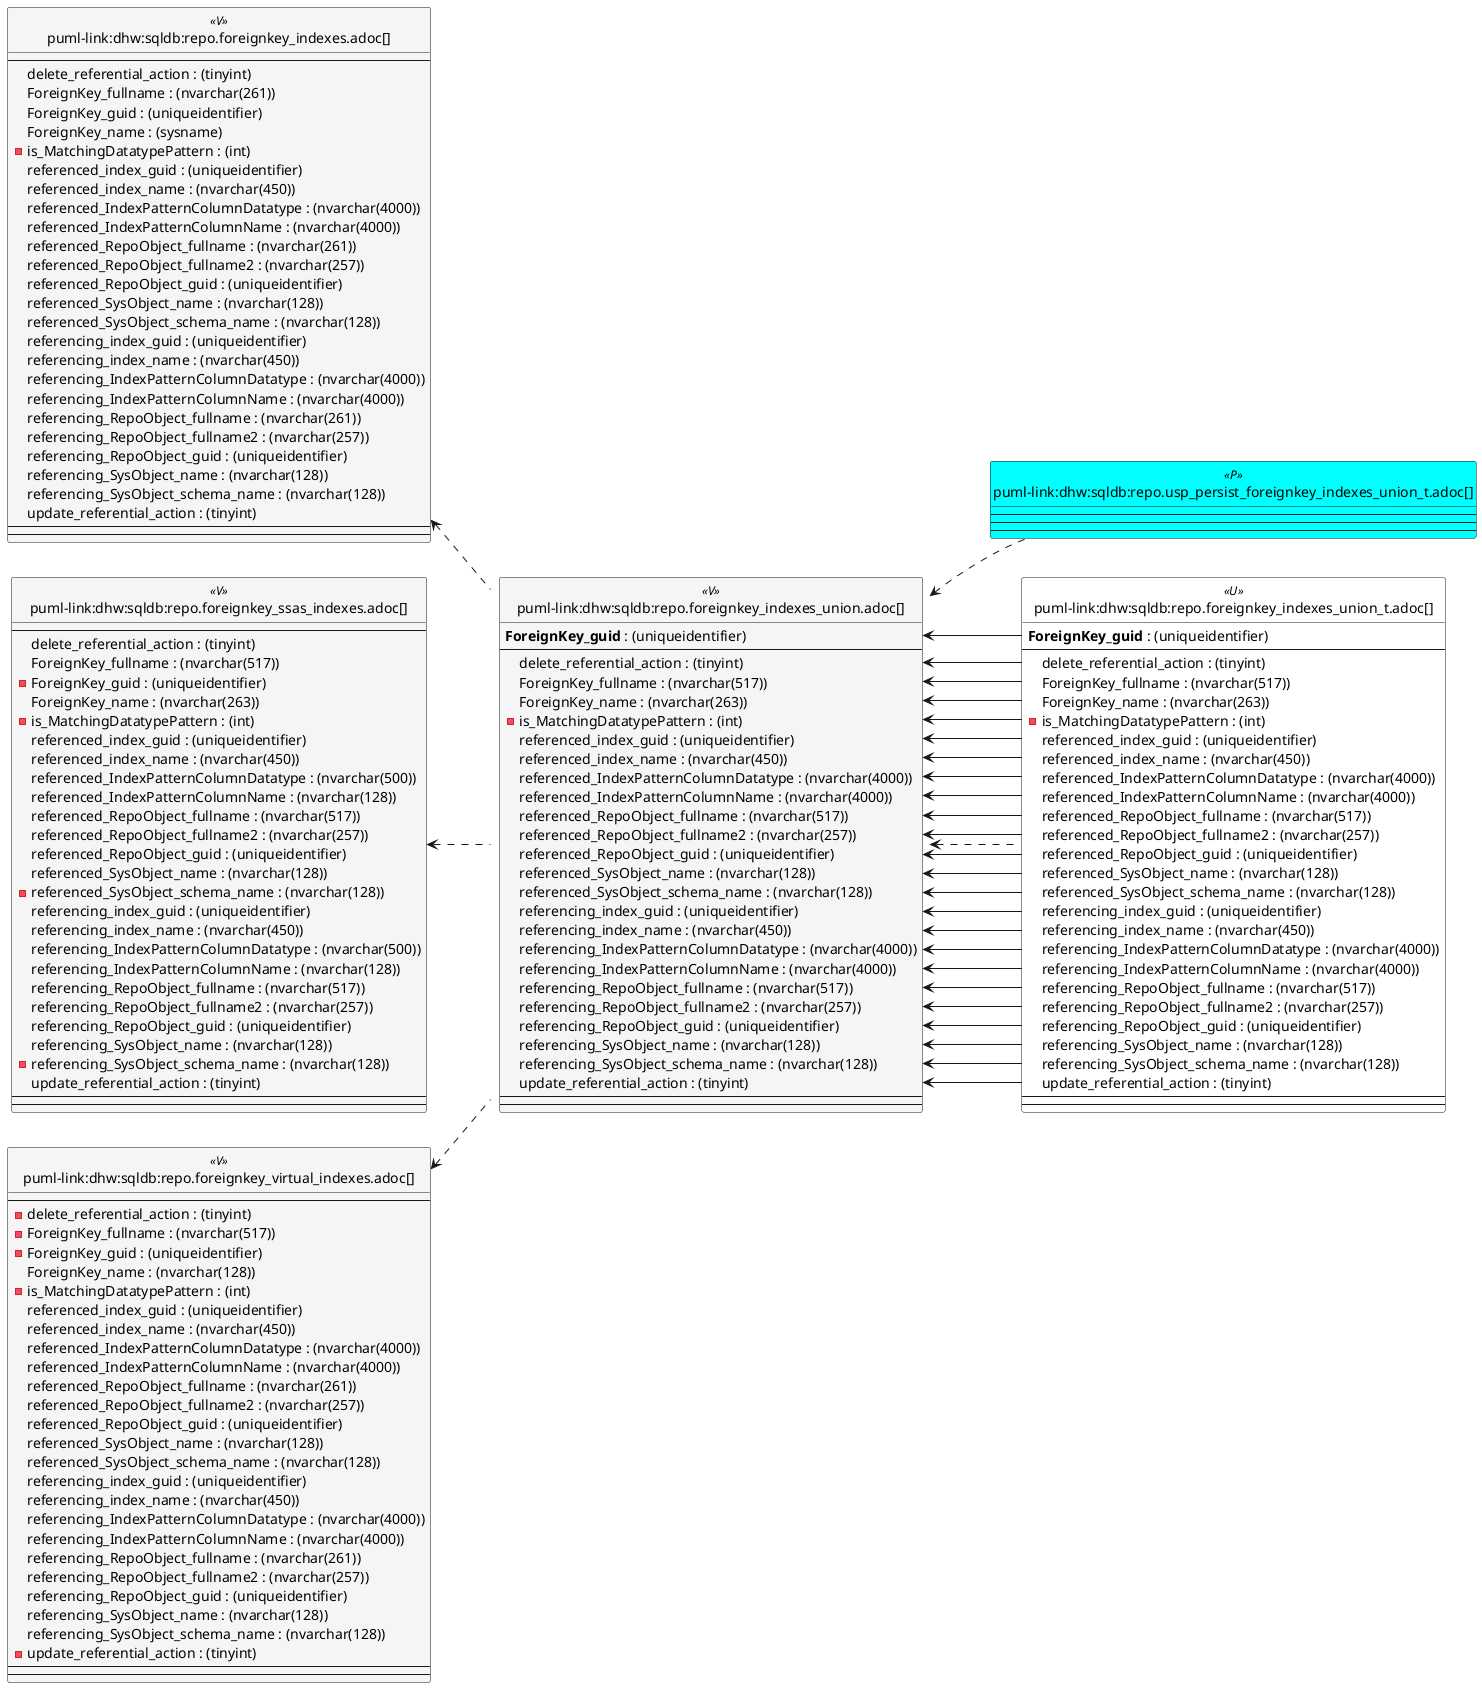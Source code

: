 @startuml
left to right direction
'top to bottom direction
hide circle
'avoide "." issues:
set namespaceSeparator none


skinparam class {
  BackgroundColor White
  BackgroundColor<<FN>> Yellow
  BackgroundColor<<FS>> Yellow
  BackgroundColor<<FT>> LightGray
  BackgroundColor<<IF>> Yellow
  BackgroundColor<<IS>> Yellow
  BackgroundColor<<P>> Aqua
  BackgroundColor<<PC>> Aqua
  BackgroundColor<<SN>> Yellow
  BackgroundColor<<SO>> SlateBlue
  BackgroundColor<<TF>> LightGray
  BackgroundColor<<TR>> Tomato
  BackgroundColor<<U>> White
  BackgroundColor<<V>> WhiteSmoke
  BackgroundColor<<X>> Aqua
  BackgroundColor<<external>> AliceBlue
}


entity "puml-link:dhw:sqldb:repo.foreignkey_indexes.adoc[]" as repo.ForeignKey_Indexes << V >> {
  --
  delete_referential_action : (tinyint)
  ForeignKey_fullname : (nvarchar(261))
  ForeignKey_guid : (uniqueidentifier)
  ForeignKey_name : (sysname)
  - is_MatchingDatatypePattern : (int)
  referenced_index_guid : (uniqueidentifier)
  referenced_index_name : (nvarchar(450))
  referenced_IndexPatternColumnDatatype : (nvarchar(4000))
  referenced_IndexPatternColumnName : (nvarchar(4000))
  referenced_RepoObject_fullname : (nvarchar(261))
  referenced_RepoObject_fullname2 : (nvarchar(257))
  referenced_RepoObject_guid : (uniqueidentifier)
  referenced_SysObject_name : (nvarchar(128))
  referenced_SysObject_schema_name : (nvarchar(128))
  referencing_index_guid : (uniqueidentifier)
  referencing_index_name : (nvarchar(450))
  referencing_IndexPatternColumnDatatype : (nvarchar(4000))
  referencing_IndexPatternColumnName : (nvarchar(4000))
  referencing_RepoObject_fullname : (nvarchar(261))
  referencing_RepoObject_fullname2 : (nvarchar(257))
  referencing_RepoObject_guid : (uniqueidentifier)
  referencing_SysObject_name : (nvarchar(128))
  referencing_SysObject_schema_name : (nvarchar(128))
  update_referential_action : (tinyint)
  --
  --
}

entity "puml-link:dhw:sqldb:repo.foreignkey_indexes_union.adoc[]" as repo.ForeignKey_Indexes_union << V >> {
  **ForeignKey_guid** : (uniqueidentifier)
  --
  delete_referential_action : (tinyint)
  ForeignKey_fullname : (nvarchar(517))
  ForeignKey_name : (nvarchar(263))
  - is_MatchingDatatypePattern : (int)
  referenced_index_guid : (uniqueidentifier)
  referenced_index_name : (nvarchar(450))
  referenced_IndexPatternColumnDatatype : (nvarchar(4000))
  referenced_IndexPatternColumnName : (nvarchar(4000))
  referenced_RepoObject_fullname : (nvarchar(517))
  referenced_RepoObject_fullname2 : (nvarchar(257))
  referenced_RepoObject_guid : (uniqueidentifier)
  referenced_SysObject_name : (nvarchar(128))
  referenced_SysObject_schema_name : (nvarchar(128))
  referencing_index_guid : (uniqueidentifier)
  referencing_index_name : (nvarchar(450))
  referencing_IndexPatternColumnDatatype : (nvarchar(4000))
  referencing_IndexPatternColumnName : (nvarchar(4000))
  referencing_RepoObject_fullname : (nvarchar(517))
  referencing_RepoObject_fullname2 : (nvarchar(257))
  referencing_RepoObject_guid : (uniqueidentifier)
  referencing_SysObject_name : (nvarchar(128))
  referencing_SysObject_schema_name : (nvarchar(128))
  update_referential_action : (tinyint)
  --
  --
}

entity "puml-link:dhw:sqldb:repo.foreignkey_indexes_union_t.adoc[]" as repo.ForeignKey_Indexes_union_T << U >> {
  **ForeignKey_guid** : (uniqueidentifier)
  --
  delete_referential_action : (tinyint)
  ForeignKey_fullname : (nvarchar(517))
  ForeignKey_name : (nvarchar(263))
  - is_MatchingDatatypePattern : (int)
  referenced_index_guid : (uniqueidentifier)
  referenced_index_name : (nvarchar(450))
  referenced_IndexPatternColumnDatatype : (nvarchar(4000))
  referenced_IndexPatternColumnName : (nvarchar(4000))
  referenced_RepoObject_fullname : (nvarchar(517))
  referenced_RepoObject_fullname2 : (nvarchar(257))
  referenced_RepoObject_guid : (uniqueidentifier)
  referenced_SysObject_name : (nvarchar(128))
  referenced_SysObject_schema_name : (nvarchar(128))
  referencing_index_guid : (uniqueidentifier)
  referencing_index_name : (nvarchar(450))
  referencing_IndexPatternColumnDatatype : (nvarchar(4000))
  referencing_IndexPatternColumnName : (nvarchar(4000))
  referencing_RepoObject_fullname : (nvarchar(517))
  referencing_RepoObject_fullname2 : (nvarchar(257))
  referencing_RepoObject_guid : (uniqueidentifier)
  referencing_SysObject_name : (nvarchar(128))
  referencing_SysObject_schema_name : (nvarchar(128))
  update_referential_action : (tinyint)
  --
  --
}

entity "puml-link:dhw:sqldb:repo.foreignkey_ssas_indexes.adoc[]" as repo.ForeignKey_ssas_Indexes << V >> {
  --
  delete_referential_action : (tinyint)
  ForeignKey_fullname : (nvarchar(517))
  - ForeignKey_guid : (uniqueidentifier)
  ForeignKey_name : (nvarchar(263))
  - is_MatchingDatatypePattern : (int)
  referenced_index_guid : (uniqueidentifier)
  referenced_index_name : (nvarchar(450))
  referenced_IndexPatternColumnDatatype : (nvarchar(500))
  referenced_IndexPatternColumnName : (nvarchar(128))
  referenced_RepoObject_fullname : (nvarchar(517))
  referenced_RepoObject_fullname2 : (nvarchar(257))
  referenced_RepoObject_guid : (uniqueidentifier)
  referenced_SysObject_name : (nvarchar(128))
  - referenced_SysObject_schema_name : (nvarchar(128))
  referencing_index_guid : (uniqueidentifier)
  referencing_index_name : (nvarchar(450))
  referencing_IndexPatternColumnDatatype : (nvarchar(500))
  referencing_IndexPatternColumnName : (nvarchar(128))
  referencing_RepoObject_fullname : (nvarchar(517))
  referencing_RepoObject_fullname2 : (nvarchar(257))
  referencing_RepoObject_guid : (uniqueidentifier)
  referencing_SysObject_name : (nvarchar(128))
  - referencing_SysObject_schema_name : (nvarchar(128))
  update_referential_action : (tinyint)
  --
  --
}

entity "puml-link:dhw:sqldb:repo.foreignkey_virtual_indexes.adoc[]" as repo.ForeignKey_virtual_Indexes << V >> {
  --
  - delete_referential_action : (tinyint)
  - ForeignKey_fullname : (nvarchar(517))
  - ForeignKey_guid : (uniqueidentifier)
  ForeignKey_name : (nvarchar(128))
  - is_MatchingDatatypePattern : (int)
  referenced_index_guid : (uniqueidentifier)
  referenced_index_name : (nvarchar(450))
  referenced_IndexPatternColumnDatatype : (nvarchar(4000))
  referenced_IndexPatternColumnName : (nvarchar(4000))
  referenced_RepoObject_fullname : (nvarchar(261))
  referenced_RepoObject_fullname2 : (nvarchar(257))
  referenced_RepoObject_guid : (uniqueidentifier)
  referenced_SysObject_name : (nvarchar(128))
  referenced_SysObject_schema_name : (nvarchar(128))
  referencing_index_guid : (uniqueidentifier)
  referencing_index_name : (nvarchar(450))
  referencing_IndexPatternColumnDatatype : (nvarchar(4000))
  referencing_IndexPatternColumnName : (nvarchar(4000))
  referencing_RepoObject_fullname : (nvarchar(261))
  referencing_RepoObject_fullname2 : (nvarchar(257))
  referencing_RepoObject_guid : (uniqueidentifier)
  referencing_SysObject_name : (nvarchar(128))
  referencing_SysObject_schema_name : (nvarchar(128))
  - update_referential_action : (tinyint)
  --
  --
}

entity "puml-link:dhw:sqldb:repo.usp_persist_foreignkey_indexes_union_t.adoc[]" as repo.usp_PERSIST_ForeignKey_Indexes_union_T << P >> {
  --
  --
  --
}

repo.ForeignKey_Indexes <.. repo.ForeignKey_Indexes_union
repo.ForeignKey_Indexes_union <.. repo.ForeignKey_Indexes_union_T
repo.ForeignKey_Indexes_union <.. repo.usp_PERSIST_ForeignKey_Indexes_union_T
repo.ForeignKey_ssas_Indexes <.. repo.ForeignKey_Indexes_union
repo.ForeignKey_virtual_Indexes <.. repo.ForeignKey_Indexes_union
"repo.ForeignKey_Indexes_union::delete_referential_action" <-- "repo.ForeignKey_Indexes_union_T::delete_referential_action"
"repo.ForeignKey_Indexes_union::ForeignKey_fullname" <-- "repo.ForeignKey_Indexes_union_T::ForeignKey_fullname"
"repo.ForeignKey_Indexes_union::ForeignKey_guid" <-- "repo.ForeignKey_Indexes_union_T::ForeignKey_guid"
"repo.ForeignKey_Indexes_union::ForeignKey_name" <-- "repo.ForeignKey_Indexes_union_T::ForeignKey_name"
"repo.ForeignKey_Indexes_union::is_MatchingDatatypePattern" <-- "repo.ForeignKey_Indexes_union_T::is_MatchingDatatypePattern"
"repo.ForeignKey_Indexes_union::referenced_index_guid" <-- "repo.ForeignKey_Indexes_union_T::referenced_index_guid"
"repo.ForeignKey_Indexes_union::referenced_index_name" <-- "repo.ForeignKey_Indexes_union_T::referenced_index_name"
"repo.ForeignKey_Indexes_union::referenced_IndexPatternColumnDatatype" <-- "repo.ForeignKey_Indexes_union_T::referenced_IndexPatternColumnDatatype"
"repo.ForeignKey_Indexes_union::referenced_IndexPatternColumnName" <-- "repo.ForeignKey_Indexes_union_T::referenced_IndexPatternColumnName"
"repo.ForeignKey_Indexes_union::referenced_RepoObject_fullname" <-- "repo.ForeignKey_Indexes_union_T::referenced_RepoObject_fullname"
"repo.ForeignKey_Indexes_union::referenced_RepoObject_fullname2" <-- "repo.ForeignKey_Indexes_union_T::referenced_RepoObject_fullname2"
"repo.ForeignKey_Indexes_union::referenced_RepoObject_guid" <-- "repo.ForeignKey_Indexes_union_T::referenced_RepoObject_guid"
"repo.ForeignKey_Indexes_union::referenced_SysObject_name" <-- "repo.ForeignKey_Indexes_union_T::referenced_SysObject_name"
"repo.ForeignKey_Indexes_union::referenced_SysObject_schema_name" <-- "repo.ForeignKey_Indexes_union_T::referenced_SysObject_schema_name"
"repo.ForeignKey_Indexes_union::referencing_index_guid" <-- "repo.ForeignKey_Indexes_union_T::referencing_index_guid"
"repo.ForeignKey_Indexes_union::referencing_index_name" <-- "repo.ForeignKey_Indexes_union_T::referencing_index_name"
"repo.ForeignKey_Indexes_union::referencing_IndexPatternColumnDatatype" <-- "repo.ForeignKey_Indexes_union_T::referencing_IndexPatternColumnDatatype"
"repo.ForeignKey_Indexes_union::referencing_IndexPatternColumnName" <-- "repo.ForeignKey_Indexes_union_T::referencing_IndexPatternColumnName"
"repo.ForeignKey_Indexes_union::referencing_RepoObject_fullname" <-- "repo.ForeignKey_Indexes_union_T::referencing_RepoObject_fullname"
"repo.ForeignKey_Indexes_union::referencing_RepoObject_fullname2" <-- "repo.ForeignKey_Indexes_union_T::referencing_RepoObject_fullname2"
"repo.ForeignKey_Indexes_union::referencing_RepoObject_guid" <-- "repo.ForeignKey_Indexes_union_T::referencing_RepoObject_guid"
"repo.ForeignKey_Indexes_union::referencing_SysObject_name" <-- "repo.ForeignKey_Indexes_union_T::referencing_SysObject_name"
"repo.ForeignKey_Indexes_union::referencing_SysObject_schema_name" <-- "repo.ForeignKey_Indexes_union_T::referencing_SysObject_schema_name"
"repo.ForeignKey_Indexes_union::update_referential_action" <-- "repo.ForeignKey_Indexes_union_T::update_referential_action"
@enduml

